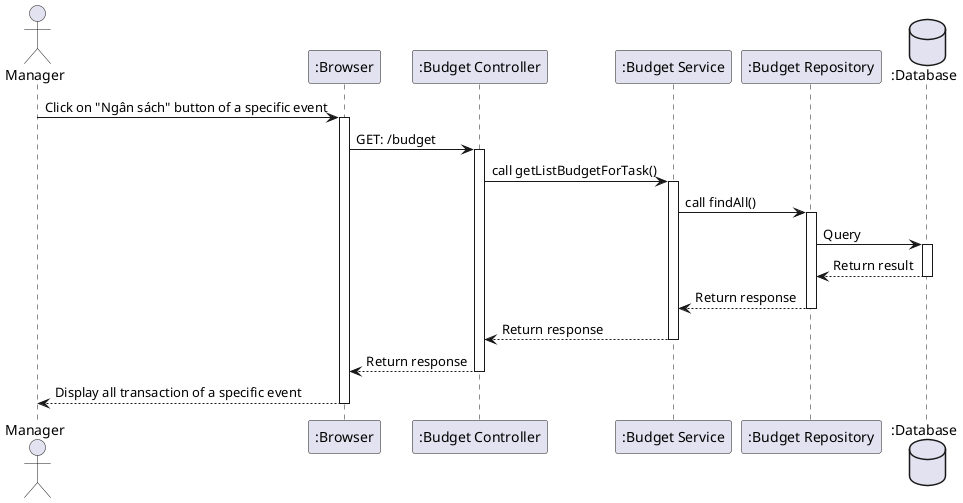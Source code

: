 @startuml

actor Manager as user
participant ":Browser" as a
participant ":Budget Controller" as b
participant ":Budget Service" as c
participant ":Budget Repository" as d
database ":Database" as e

user -> a++: Click on "Ngân sách" button of a specific event
a -> b++: GET: /budget
b -> c++: call getListBudgetForTask()
c -> d++: call findAll()
d -> e++: Query
e --> d--: Return result
d --> c--: Return response
c --> b--: Return response
b --> a--: Return response
a --> user--: Display all transaction of a specific event
@enduml